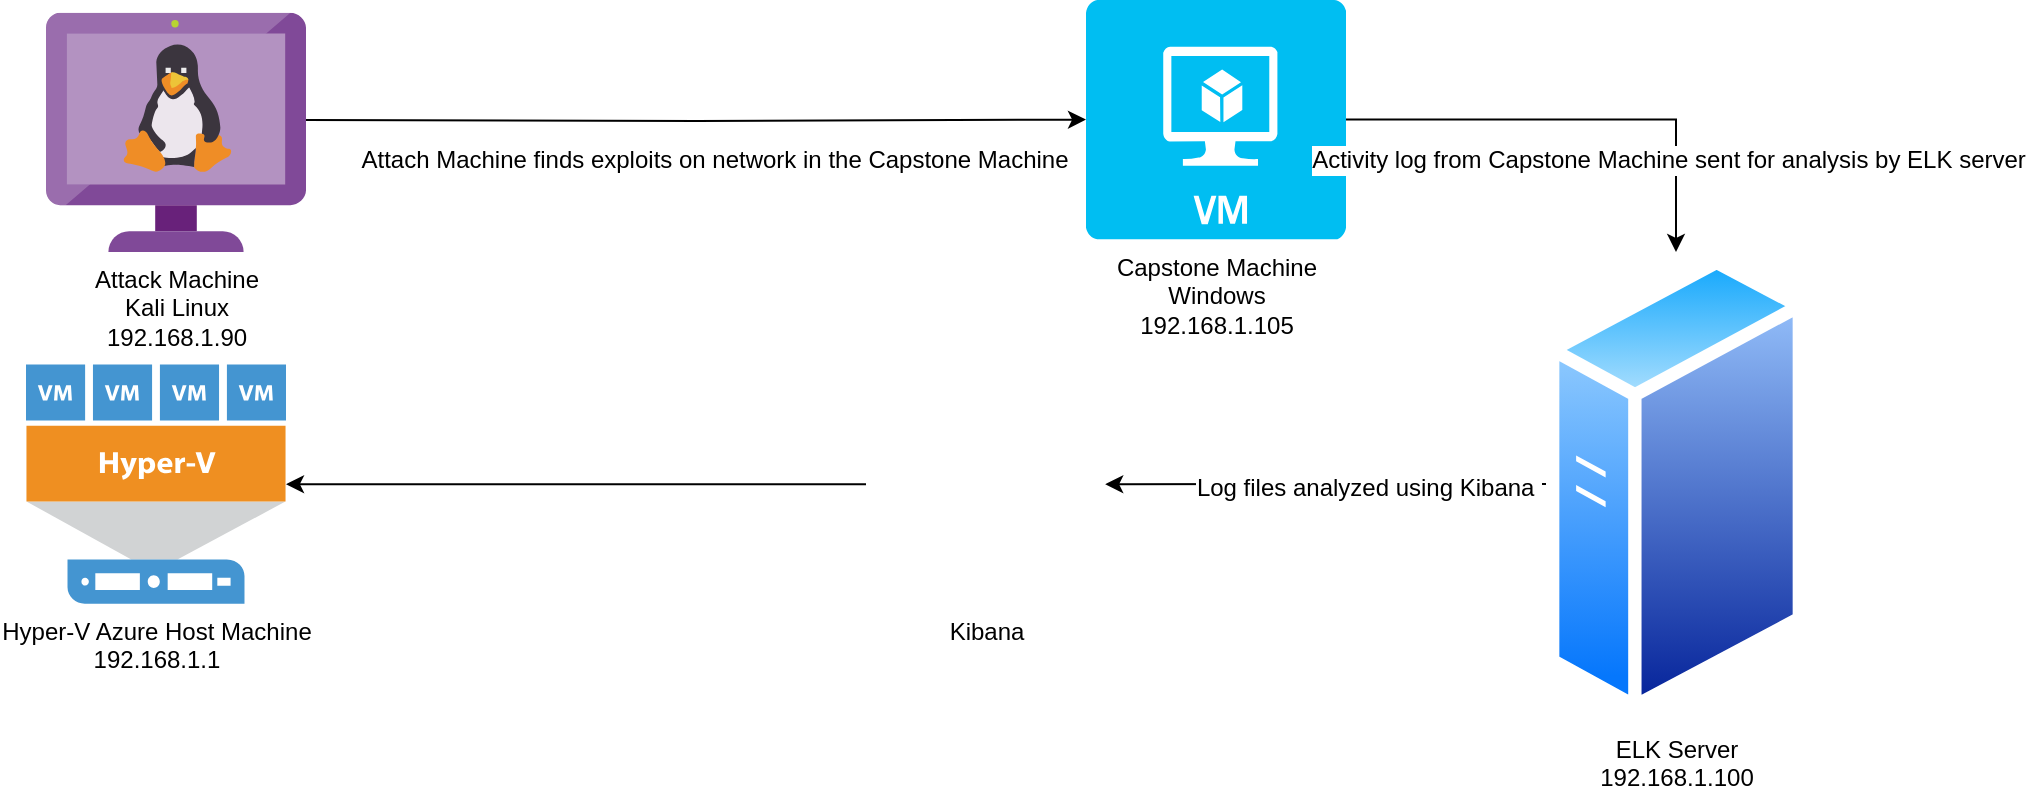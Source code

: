 <mxfile version="14.2.7" type="github">
  <diagram id="ZXiYerfBiY1me9eOV6Jw" name="Page-1">
    <mxGraphModel dx="1306" dy="1112" grid="1" gridSize="10" guides="1" tooltips="1" connect="1" arrows="1" fold="1" page="1" pageScale="1" pageWidth="1100" pageHeight="850" math="0" shadow="0">
      <root>
        <mxCell id="0" />
        <mxCell id="1" parent="0" />
        <mxCell id="q8ADzwi9gRjabYKY07M5-2" value="Capstone Machine&lt;br&gt;Windows&lt;br&gt;192.168.1.105" style="verticalLabelPosition=bottom;html=1;verticalAlign=top;align=center;strokeColor=none;fillColor=#00BEF2;shape=mxgraph.azure.virtual_machine;" vertex="1" parent="1">
          <mxGeometry x="600" y="120" width="130" height="119.6" as="geometry" />
        </mxCell>
        <mxCell id="q8ADzwi9gRjabYKY07M5-3" value="Attack Machine&lt;br&gt;Kali Linux&lt;br&gt;192.168.1.90" style="aspect=fixed;html=1;points=[];align=center;image;fontSize=12;image=img/lib/mscae/VM_Linux_Non_Azure.svg;" vertex="1" parent="1">
          <mxGeometry x="80" y="126.4" width="130" height="119.6" as="geometry" />
        </mxCell>
        <mxCell id="q8ADzwi9gRjabYKY07M5-10" style="edgeStyle=orthogonalEdgeStyle;rounded=0;orthogonalLoop=1;jettySize=auto;html=1;" edge="1" parent="1" source="q8ADzwi9gRjabYKY07M5-4" target="q8ADzwi9gRjabYKY07M5-5">
          <mxGeometry relative="1" as="geometry" />
        </mxCell>
        <mxCell id="q8ADzwi9gRjabYKY07M5-15" value="Log files analyzed using Kibana&amp;nbsp;" style="edgeLabel;html=1;align=center;verticalAlign=middle;resizable=0;points=[];fontSize=12;" vertex="1" connectable="0" parent="q8ADzwi9gRjabYKY07M5-10">
          <mxGeometry x="-0.192" y="2" relative="1" as="geometry">
            <mxPoint as="offset" />
          </mxGeometry>
        </mxCell>
        <mxCell id="q8ADzwi9gRjabYKY07M5-4" value="ELK Server&lt;br&gt;192.168.1.100" style="aspect=fixed;perimeter=ellipsePerimeter;html=1;align=center;shadow=0;dashed=0;spacingTop=3;image;image=img/lib/active_directory/generic_server.svg;" vertex="1" parent="1">
          <mxGeometry x="830" y="246.0" width="130" height="232.13" as="geometry" />
        </mxCell>
        <mxCell id="q8ADzwi9gRjabYKY07M5-11" style="edgeStyle=orthogonalEdgeStyle;rounded=0;orthogonalLoop=1;jettySize=auto;html=1;" edge="1" parent="1" source="q8ADzwi9gRjabYKY07M5-5" target="q8ADzwi9gRjabYKY07M5-6">
          <mxGeometry relative="1" as="geometry" />
        </mxCell>
        <mxCell id="q8ADzwi9gRjabYKY07M5-5" value="Kibana" style="shape=image;html=1;verticalAlign=top;verticalLabelPosition=bottom;labelBackgroundColor=#ffffff;imageAspect=0;aspect=fixed;image=https://cdn4.iconfinder.com/data/icons/logos-brands-5/24/kibana-128.png" vertex="1" parent="1">
          <mxGeometry x="490" y="302.27" width="119.6" height="119.6" as="geometry" />
        </mxCell>
        <mxCell id="q8ADzwi9gRjabYKY07M5-6" value="Hyper-V Azure Host Machine&lt;br&gt;192.168.1.1" style="pointerEvents=1;shadow=0;dashed=0;html=1;strokeColor=none;fillColor=#4495D1;labelPosition=center;verticalLabelPosition=bottom;verticalAlign=top;align=center;outlineConnect=0;shape=mxgraph.veeam.hyper_v_host;" vertex="1" parent="1">
          <mxGeometry x="70" y="302.27" width="130" height="119.6" as="geometry" />
        </mxCell>
        <mxCell id="q8ADzwi9gRjabYKY07M5-7" style="edgeStyle=orthogonalEdgeStyle;rounded=0;orthogonalLoop=1;jettySize=auto;html=1;entryX=0;entryY=0.5;entryDx=0;entryDy=0;entryPerimeter=0;labelPosition=center;verticalLabelPosition=bottom;align=center;verticalAlign=top;" edge="1" parent="1" target="q8ADzwi9gRjabYKY07M5-2">
          <mxGeometry relative="1" as="geometry">
            <mxPoint x="210" y="180.0" as="sourcePoint" />
            <mxPoint x="350" y="180.0" as="targetPoint" />
          </mxGeometry>
        </mxCell>
        <mxCell id="q8ADzwi9gRjabYKY07M5-12" value="&lt;div&gt;&lt;font style=&quot;font-size: 12px&quot;&gt;Attach Machine finds exploits on network in the Capstone Machine&lt;/font&gt;&lt;/div&gt;" style="edgeLabel;html=1;align=center;verticalAlign=middle;resizable=0;points=[];labelPosition=center;verticalLabelPosition=middle;" vertex="1" connectable="0" parent="q8ADzwi9gRjabYKY07M5-7">
          <mxGeometry x="0.214" y="-2" relative="1" as="geometry">
            <mxPoint x="-32.8" y="18.2" as="offset" />
          </mxGeometry>
        </mxCell>
        <mxCell id="q8ADzwi9gRjabYKY07M5-9" style="edgeStyle=orthogonalEdgeStyle;rounded=0;orthogonalLoop=1;jettySize=auto;html=1;" edge="1" parent="1" source="q8ADzwi9gRjabYKY07M5-2" target="q8ADzwi9gRjabYKY07M5-4">
          <mxGeometry relative="1" as="geometry" />
        </mxCell>
        <mxCell id="q8ADzwi9gRjabYKY07M5-14" value="&lt;span style=&quot;font-size: 12px&quot;&gt;Activity log from Capstone Machine sent for analysis by ELK server&lt;/span&gt;" style="edgeLabel;html=1;align=center;verticalAlign=middle;resizable=0;points=[];" vertex="1" connectable="0" parent="q8ADzwi9gRjabYKY07M5-9">
          <mxGeometry x="0.307" y="2" relative="1" as="geometry">
            <mxPoint x="10" y="22.2" as="offset" />
          </mxGeometry>
        </mxCell>
      </root>
    </mxGraphModel>
  </diagram>
</mxfile>
